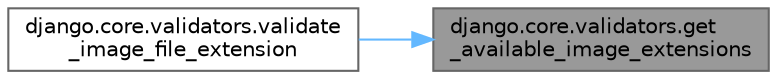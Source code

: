 digraph "django.core.validators.get_available_image_extensions"
{
 // LATEX_PDF_SIZE
  bgcolor="transparent";
  edge [fontname=Helvetica,fontsize=10,labelfontname=Helvetica,labelfontsize=10];
  node [fontname=Helvetica,fontsize=10,shape=box,height=0.2,width=0.4];
  rankdir="RL";
  Node1 [id="Node000001",label="django.core.validators.get\l_available_image_extensions",height=0.2,width=0.4,color="gray40", fillcolor="grey60", style="filled", fontcolor="black",tooltip=" "];
  Node1 -> Node2 [id="edge1_Node000001_Node000002",dir="back",color="steelblue1",style="solid",tooltip=" "];
  Node2 [id="Node000002",label="django.core.validators.validate\l_image_file_extension",height=0.2,width=0.4,color="grey40", fillcolor="white", style="filled",URL="$namespacedjango_1_1core_1_1validators.html#ae2d4b5a814931b4567db9b06eb5f2b80",tooltip=" "];
}
